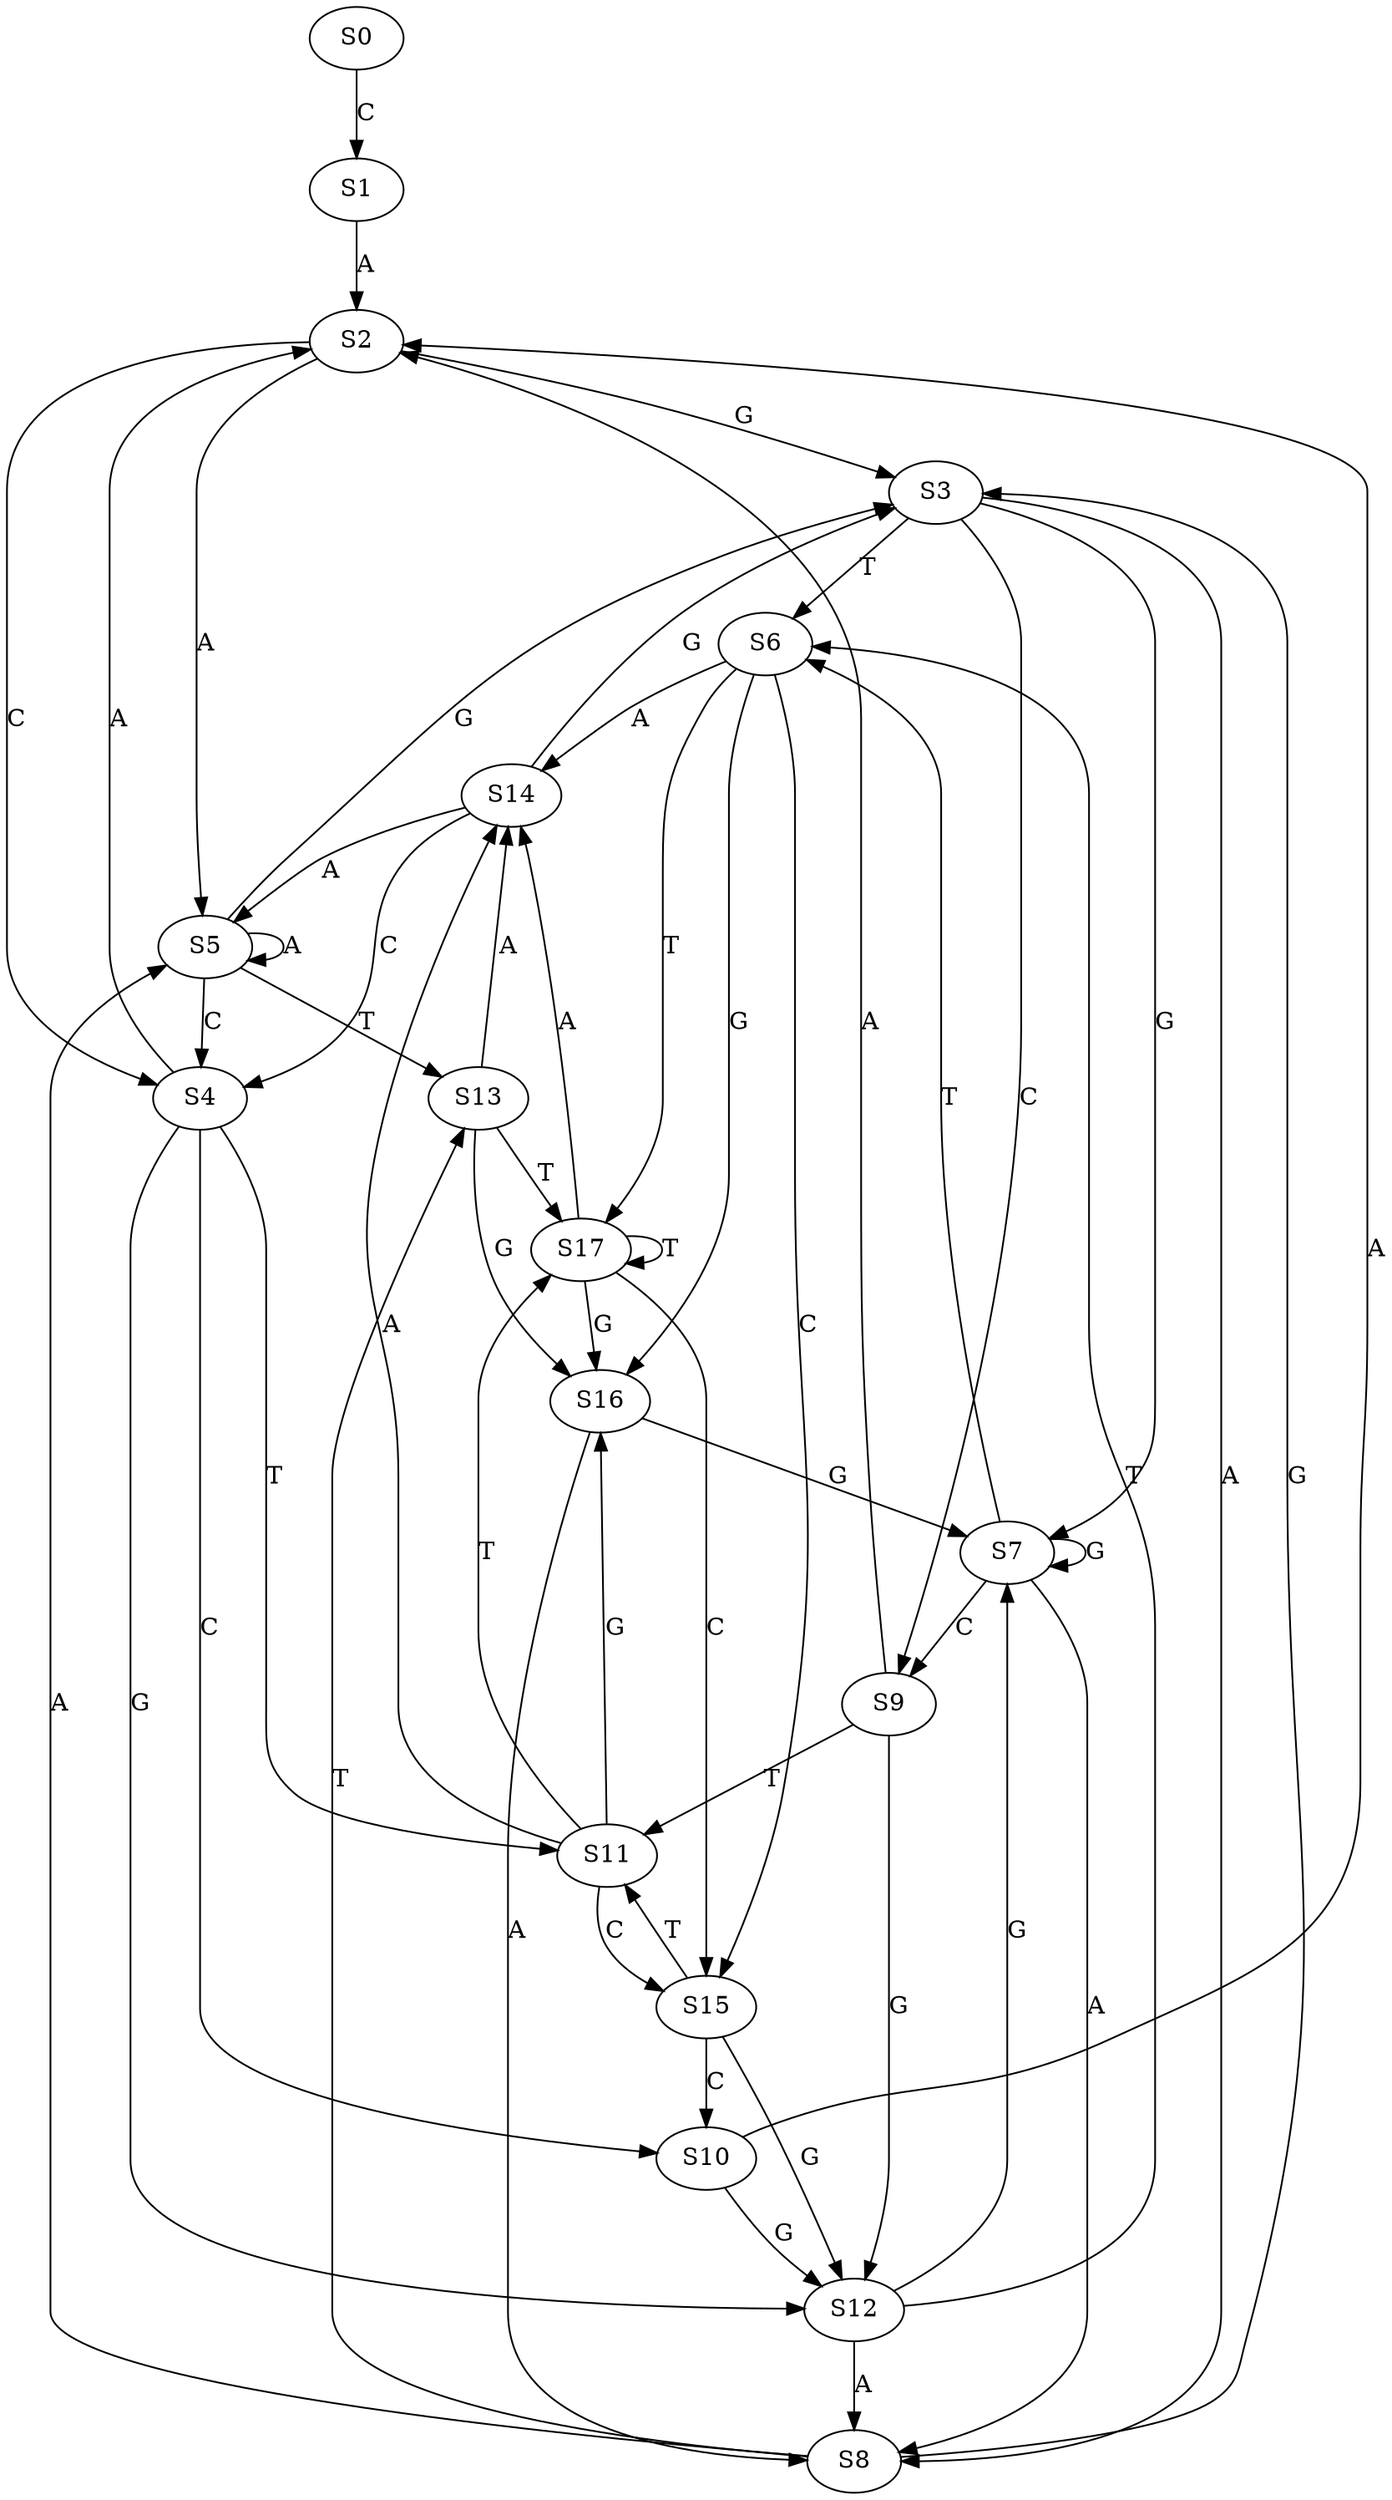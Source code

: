 strict digraph  {
	S0 -> S1 [ label = C ];
	S1 -> S2 [ label = A ];
	S2 -> S3 [ label = G ];
	S2 -> S4 [ label = C ];
	S2 -> S5 [ label = A ];
	S3 -> S6 [ label = T ];
	S3 -> S7 [ label = G ];
	S3 -> S8 [ label = A ];
	S3 -> S9 [ label = C ];
	S4 -> S2 [ label = A ];
	S4 -> S10 [ label = C ];
	S4 -> S11 [ label = T ];
	S4 -> S12 [ label = G ];
	S5 -> S3 [ label = G ];
	S5 -> S13 [ label = T ];
	S5 -> S5 [ label = A ];
	S5 -> S4 [ label = C ];
	S6 -> S14 [ label = A ];
	S6 -> S15 [ label = C ];
	S6 -> S16 [ label = G ];
	S6 -> S17 [ label = T ];
	S7 -> S9 [ label = C ];
	S7 -> S6 [ label = T ];
	S7 -> S8 [ label = A ];
	S7 -> S7 [ label = G ];
	S8 -> S13 [ label = T ];
	S8 -> S3 [ label = G ];
	S8 -> S5 [ label = A ];
	S9 -> S11 [ label = T ];
	S9 -> S12 [ label = G ];
	S9 -> S2 [ label = A ];
	S10 -> S12 [ label = G ];
	S10 -> S2 [ label = A ];
	S11 -> S15 [ label = C ];
	S11 -> S17 [ label = T ];
	S11 -> S14 [ label = A ];
	S11 -> S16 [ label = G ];
	S12 -> S6 [ label = T ];
	S12 -> S8 [ label = A ];
	S12 -> S7 [ label = G ];
	S13 -> S17 [ label = T ];
	S13 -> S14 [ label = A ];
	S13 -> S16 [ label = G ];
	S14 -> S3 [ label = G ];
	S14 -> S4 [ label = C ];
	S14 -> S5 [ label = A ];
	S15 -> S12 [ label = G ];
	S15 -> S11 [ label = T ];
	S15 -> S10 [ label = C ];
	S16 -> S7 [ label = G ];
	S16 -> S8 [ label = A ];
	S17 -> S15 [ label = C ];
	S17 -> S16 [ label = G ];
	S17 -> S14 [ label = A ];
	S17 -> S17 [ label = T ];
}
